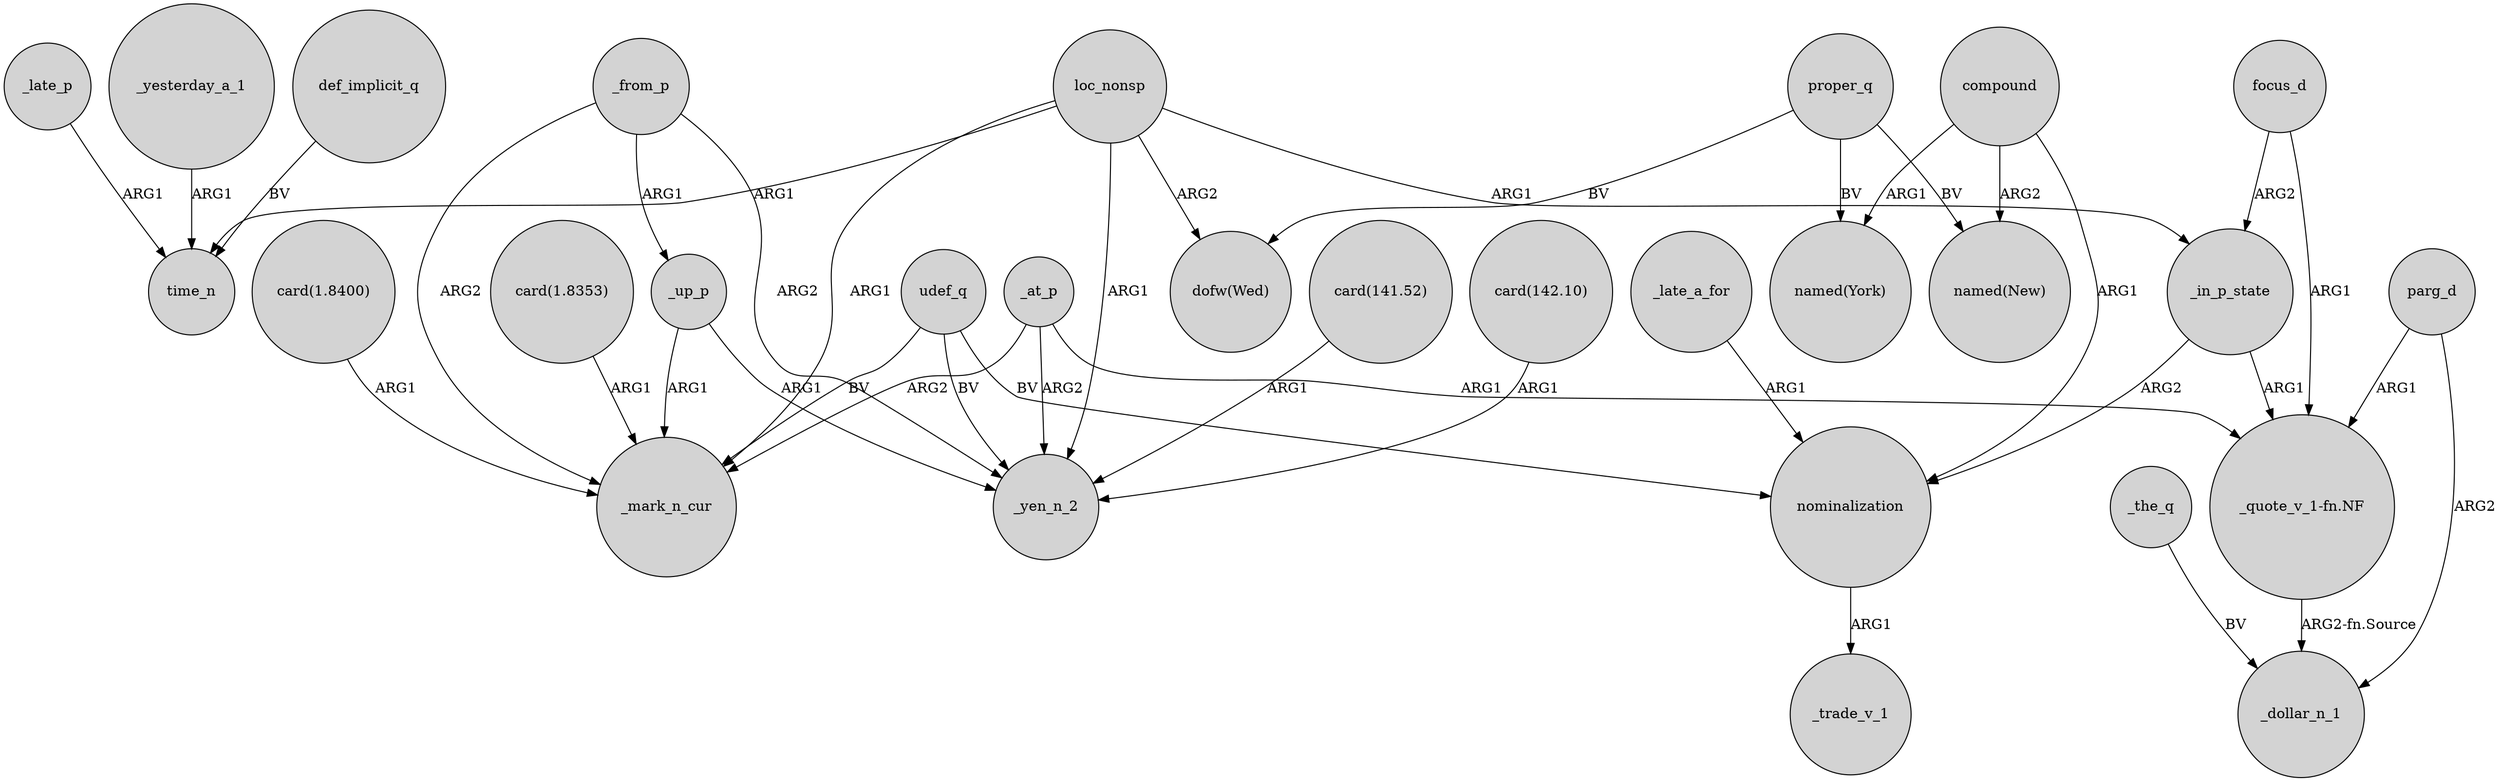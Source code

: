 digraph {
	node [shape=circle style=filled]
	_late_p -> time_n [label=ARG1]
	_yesterday_a_1 -> time_n [label=ARG1]
	udef_q -> _yen_n_2 [label=BV]
	compound -> "named(New)" [label=ARG2]
	_from_p -> _mark_n_cur [label=ARG2]
	proper_q -> "named(New)" [label=BV]
	"card(1.8400)" -> _mark_n_cur [label=ARG1]
	"_quote_v_1-fn.NF" -> _dollar_n_1 [label="ARG2-fn.Source"]
	focus_d -> _in_p_state [label=ARG2]
	udef_q -> _mark_n_cur [label=BV]
	_the_q -> _dollar_n_1 [label=BV]
	_from_p -> _up_p [label=ARG1]
	_at_p -> "_quote_v_1-fn.NF" [label=ARG1]
	nominalization -> _trade_v_1 [label=ARG1]
	loc_nonsp -> time_n [label=ARG1]
	"card(141.52)" -> _yen_n_2 [label=ARG1]
	parg_d -> "_quote_v_1-fn.NF" [label=ARG1]
	focus_d -> "_quote_v_1-fn.NF" [label=ARG1]
	compound -> "named(York)" [label=ARG1]
	proper_q -> "dofw(Wed)" [label=BV]
	loc_nonsp -> _yen_n_2 [label=ARG1]
	_at_p -> _yen_n_2 [label=ARG2]
	_in_p_state -> "_quote_v_1-fn.NF" [label=ARG1]
	_in_p_state -> nominalization [label=ARG2]
	udef_q -> nominalization [label=BV]
	_up_p -> _yen_n_2 [label=ARG1]
	loc_nonsp -> _in_p_state [label=ARG1]
	parg_d -> _dollar_n_1 [label=ARG2]
	_up_p -> _mark_n_cur [label=ARG1]
	"card(142.10)" -> _yen_n_2 [label=ARG1]
	"card(1.8353)" -> _mark_n_cur [label=ARG1]
	loc_nonsp -> _mark_n_cur [label=ARG1]
	_from_p -> _yen_n_2 [label=ARG2]
	loc_nonsp -> "dofw(Wed)" [label=ARG2]
	proper_q -> "named(York)" [label=BV]
	compound -> nominalization [label=ARG1]
	_late_a_for -> nominalization [label=ARG1]
	def_implicit_q -> time_n [label=BV]
	_at_p -> _mark_n_cur [label=ARG2]
}
